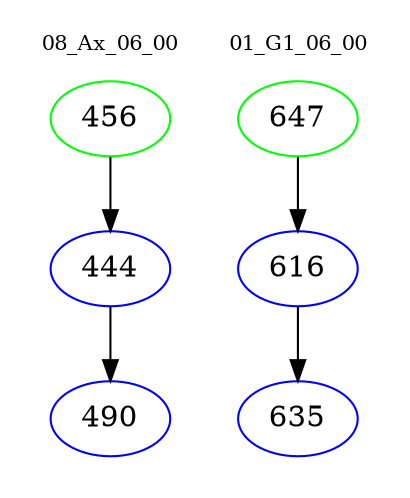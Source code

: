 digraph{
subgraph cluster_0 {
color = white
label = "08_Ax_06_00";
fontsize=10;
T0_456 [label="456", color="green"]
T0_456 -> T0_444 [color="black"]
T0_444 [label="444", color="blue"]
T0_444 -> T0_490 [color="black"]
T0_490 [label="490", color="blue"]
}
subgraph cluster_1 {
color = white
label = "01_G1_06_00";
fontsize=10;
T1_647 [label="647", color="green"]
T1_647 -> T1_616 [color="black"]
T1_616 [label="616", color="blue"]
T1_616 -> T1_635 [color="black"]
T1_635 [label="635", color="blue"]
}
}
